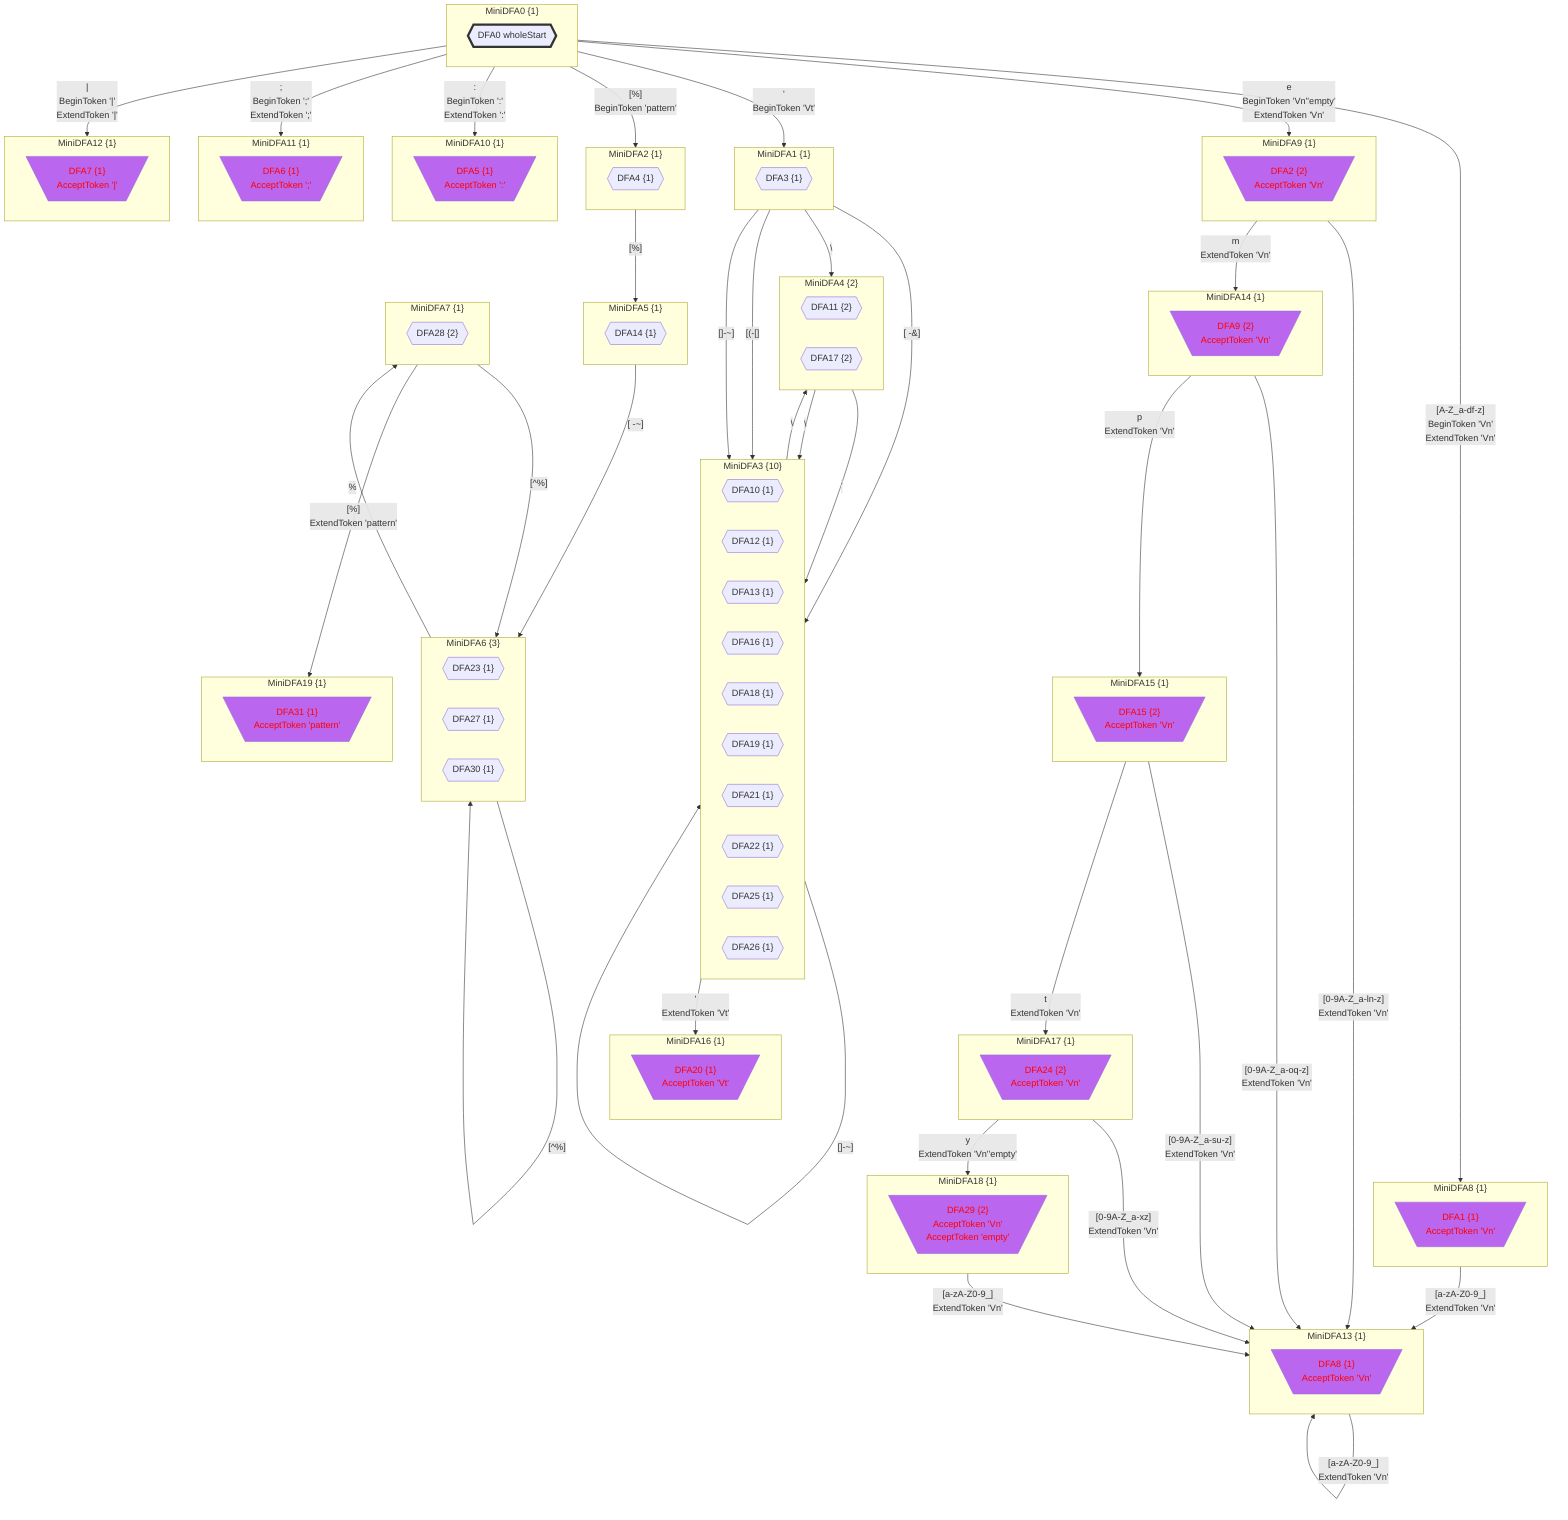 flowchart
classDef c0001 color:#FF0000;
classDef c0010 stroke-dasharray: 10 10;
classDef c0011 stroke-dasharray: 10 10,color:#FF0000;
classDef c0100 fill:#BB66EE;
classDef c0101 fill:#BB66EE,color:#FF0000;
classDef c0110 fill:#BB66EE,stroke-dasharray: 10 10;
classDef c0111 fill:#BB66EE,stroke-dasharray: 10 10,color:#FF0000;
classDef c1000 stroke:#333,stroke-width:4px;
classDef c1001 stroke:#333,stroke-width:4px,color:#FF0000;
classDef c1010 stroke:#333,stroke-width:4px,stroke-dasharray: 10 10;
classDef c1011 stroke:#333,stroke-width:4px,stroke-dasharray: 10 10,color:#FF0000;
classDef c1100 stroke:#333,stroke-width:4px,fill:#BB66EE;
classDef c1101 stroke:#333,stroke-width:4px,fill:#BB66EE,color:#FF0000;
classDef c1110 stroke:#333,stroke-width:4px,fill:#BB66EE,stroke-dasharray: 10 10;
classDef c1111 stroke:#333,stroke-width:4px,fill:#BB66EE,stroke-dasharray: 10 10,color:#FF0000;
subgraph MiniDFA0_-339152269["MiniDFA0 {1}"]
DFA0_1077753945_0{{"DFA0 wholeStart"}}
class DFA0_1077753945_0 c1000;
end
class MiniDFA0_-339152269 c1000;
subgraph MiniDFA8_1794100827["MiniDFA8 {1}"]
DFA1_-876304576_1[\"DFA1 {1}
AcceptToken 'Vn'"/]
class DFA1_-876304576_1 c0101;
end
class MiniDFA8_1794100827 c0101;
subgraph MiniDFA9_553554605["MiniDFA9 {1}"]
DFA2_-1491621934_2[\"DFA2 {2}
AcceptToken 'Vn'"/]
class DFA2_-1491621934_2 c0101;
end
class MiniDFA9_553554605 c0101;
subgraph MiniDFA1_-1189134655["MiniDFA1 {1}"]
DFA3_246635843_3{{"DFA3 {1}"}}
end
subgraph MiniDFA2_215997034["MiniDFA2 {1}"]
DFA4_-822484634_4{{"DFA4 {1}"}}
end
subgraph MiniDFA10_-925134283["MiniDFA10 {1}"]
DFA5_-115393077_5[\"DFA5 {1}
AcceptToken ':'"/]
class DFA5_-115393077_5 c0101;
end
class MiniDFA10_-925134283 c0101;
subgraph MiniDFA11_1289570263["MiniDFA11 {1}"]
DFA6_935475077_6[\"DFA6 {1}
AcceptToken ';'"/]
class DFA6_935475077_6 c0101;
end
class MiniDFA11_1289570263 c0101;
subgraph MiniDFA12_-1201688988["MiniDFA12 {1}"]
DFA7_1077856482_7[\"DFA7 {1}
AcceptToken '|'"/]
class DFA7_1077856482_7 c0101;
end
class MiniDFA12_-1201688988 c0101;
subgraph MiniDFA13_-1062044516["MiniDFA13 {1}"]
DFA8_-1736449168_8[\"DFA8 {1}
AcceptToken 'Vn'"/]
class DFA8_-1736449168_8 c0101;
end
class MiniDFA13_-1062044516 c0101;
subgraph MiniDFA14_-772034862["MiniDFA14 {1}"]
DFA9_-1677404000_9[\"DFA9 {2}
AcceptToken 'Vn'"/]
class DFA9_-1677404000_9 c0101;
end
class MiniDFA14_-772034862 c0101;
subgraph MiniDFA3_742957008["MiniDFA3 {10}"]
DFA10_1198449475_10{{"DFA10 {1}"}}
DFA12_629474317_11{{"DFA12 {1}"}}
DFA13_673446079_12{{"DFA13 {1}"}}
DFA16_1343741417_13{{"DFA16 {1}"}}
DFA18_1127486788_14{{"DFA18 {1}"}}
DFA19_-509411227_15{{"DFA19 {1}"}}
DFA21_746850879_16{{"DFA21 {1}"}}
DFA22_732341553_17{{"DFA22 {1}"}}
DFA25_-1471708991_18{{"DFA25 {1}"}}
DFA26_1737880891_19{{"DFA26 {1}"}}
end
subgraph MiniDFA4_2001254085["MiniDFA4 {2}"]
DFA11_1366882291_20{{"DFA11 {2}"}}
DFA17_-119342801_21{{"DFA17 {2}"}}
end
subgraph MiniDFA5_7543543["MiniDFA5 {1}"]
DFA14_-673120867_22{{"DFA14 {1}"}}
end
subgraph MiniDFA15_1367419142["MiniDFA15 {1}"]
DFA15_1029764596_23[\"DFA15 {2}
AcceptToken 'Vn'"/]
class DFA15_1029764596_23 c0101;
end
class MiniDFA15_1367419142 c0101;
subgraph MiniDFA16_667520748["MiniDFA16 {1}"]
DFA20_-623473881_24[\"DFA20 {1}
AcceptToken 'Vt'"/]
class DFA20_-623473881_24 c0101;
end
class MiniDFA16_667520748 c0101;
subgraph MiniDFA6_-1460448968["MiniDFA6 {3}"]
DFA23_-607975463_25{{"DFA23 {1}"}}
DFA27_-1455822610_26{{"DFA27 {1}"}}
DFA30_667219841_27{{"DFA30 {1}"}}
end
subgraph MiniDFA17_-1358450166["MiniDFA17 {1}"]
DFA24_-519554121_28[\"DFA24 {2}
AcceptToken 'Vn'"/]
class DFA24_-519554121_28 c0101;
end
class MiniDFA17_-1358450166 c0101;
subgraph MiniDFA7_1744683586["MiniDFA7 {1}"]
DFA28_2020037024_29{{"DFA28 {2}"}}
end
subgraph MiniDFA18_-1113869385["MiniDFA18 {1}"]
DFA29_1979392533_30[\"DFA29 {2}
AcceptToken 'Vn'
AcceptToken 'empty'"/]
class DFA29_1979392533_30 c0101;
end
class MiniDFA18_-1113869385 c0101;
subgraph MiniDFA19_-541931836["MiniDFA19 {1}"]
DFA31_392514856_31[\"DFA31 {1}
AcceptToken 'pattern'"/]
class DFA31_392514856_31 c0101;
end
class MiniDFA19_-541931836 c0101;
MiniDFA0_-339152269 -->|"[A-Z_a-df-z]
BeginToken 'Vn'
ExtendToken 'Vn'"|MiniDFA8_1794100827
MiniDFA0_-339152269 -->|"e
BeginToken 'Vn''empty'
ExtendToken 'Vn'"|MiniDFA9_553554605
MiniDFA0_-339152269 -->|"'
BeginToken 'Vt'"|MiniDFA1_-1189134655
MiniDFA0_-339152269 -->|"[%]
BeginToken 'pattern'"|MiniDFA2_215997034
MiniDFA0_-339152269 -->|":
BeginToken ':'
ExtendToken ':'"|MiniDFA10_-925134283
MiniDFA0_-339152269 -->|";
BeginToken ';'
ExtendToken ';'"|MiniDFA11_1289570263
MiniDFA0_-339152269 -->|"|
BeginToken '|'
ExtendToken '|'"|MiniDFA12_-1201688988
MiniDFA8_1794100827 -->|"[a-zA-Z0-9_]
ExtendToken 'Vn'"|MiniDFA13_-1062044516
MiniDFA9_553554605 -->|"[0-9A-Z_a-ln-z]
ExtendToken 'Vn'"|MiniDFA13_-1062044516
MiniDFA9_553554605 -->|"m
ExtendToken 'Vn'"|MiniDFA14_-772034862
MiniDFA1_-1189134655 -->|"[#32;-&]"|MiniDFA3_742957008
MiniDFA1_-1189134655 -->|"#92;"|MiniDFA4_2001254085
MiniDFA1_-1189134655 -->|"[(-[]"|MiniDFA3_742957008
MiniDFA1_-1189134655 -->|"[]-~]"|MiniDFA3_742957008
MiniDFA2_215997034 -->|"[%]"|MiniDFA5_7543543
MiniDFA13_-1062044516 -->|"[a-zA-Z0-9_]
ExtendToken 'Vn'"|MiniDFA13_-1062044516
MiniDFA14_-772034862 -->|"[0-9A-Z_a-oq-z]
ExtendToken 'Vn'"|MiniDFA13_-1062044516
MiniDFA14_-772034862 -->|"p
ExtendToken 'Vn'"|MiniDFA15_1367419142
MiniDFA3_742957008 -->|"[#32;-&]"|MiniDFA3_742957008
MiniDFA3_742957008 -->|"#92;"|MiniDFA4_2001254085
MiniDFA3_742957008 -->|"[(-[]"|MiniDFA3_742957008
MiniDFA3_742957008 -->|"[]-~]"|MiniDFA3_742957008
MiniDFA3_742957008 -->|"'
ExtendToken 'Vt'"|MiniDFA16_667520748
MiniDFA4_2001254085 -->|"'"|MiniDFA3_742957008
MiniDFA4_2001254085 -->|"#92;"|MiniDFA3_742957008
MiniDFA5_7543543 -->|"[#32;-~]"|MiniDFA6_-1460448968
MiniDFA15_1367419142 -->|"[0-9A-Z_a-su-z]
ExtendToken 'Vn'"|MiniDFA13_-1062044516
MiniDFA15_1367419142 -->|"t
ExtendToken 'Vn'"|MiniDFA17_-1358450166
MiniDFA6_-1460448968 -->|"[^%]"|MiniDFA6_-1460448968
MiniDFA6_-1460448968 -->|"%"|MiniDFA7_1744683586
MiniDFA17_-1358450166 -->|"[0-9A-Z_a-xz]
ExtendToken 'Vn'"|MiniDFA13_-1062044516
MiniDFA17_-1358450166 -->|"y
ExtendToken 'Vn''empty'"|MiniDFA18_-1113869385
MiniDFA7_1744683586 -->|"[^%]"|MiniDFA6_-1460448968
MiniDFA7_1744683586 -->|"[%]
ExtendToken 'pattern'"|MiniDFA19_-541931836
MiniDFA18_-1113869385 -->|"[a-zA-Z0-9_]
ExtendToken 'Vn'"|MiniDFA13_-1062044516
